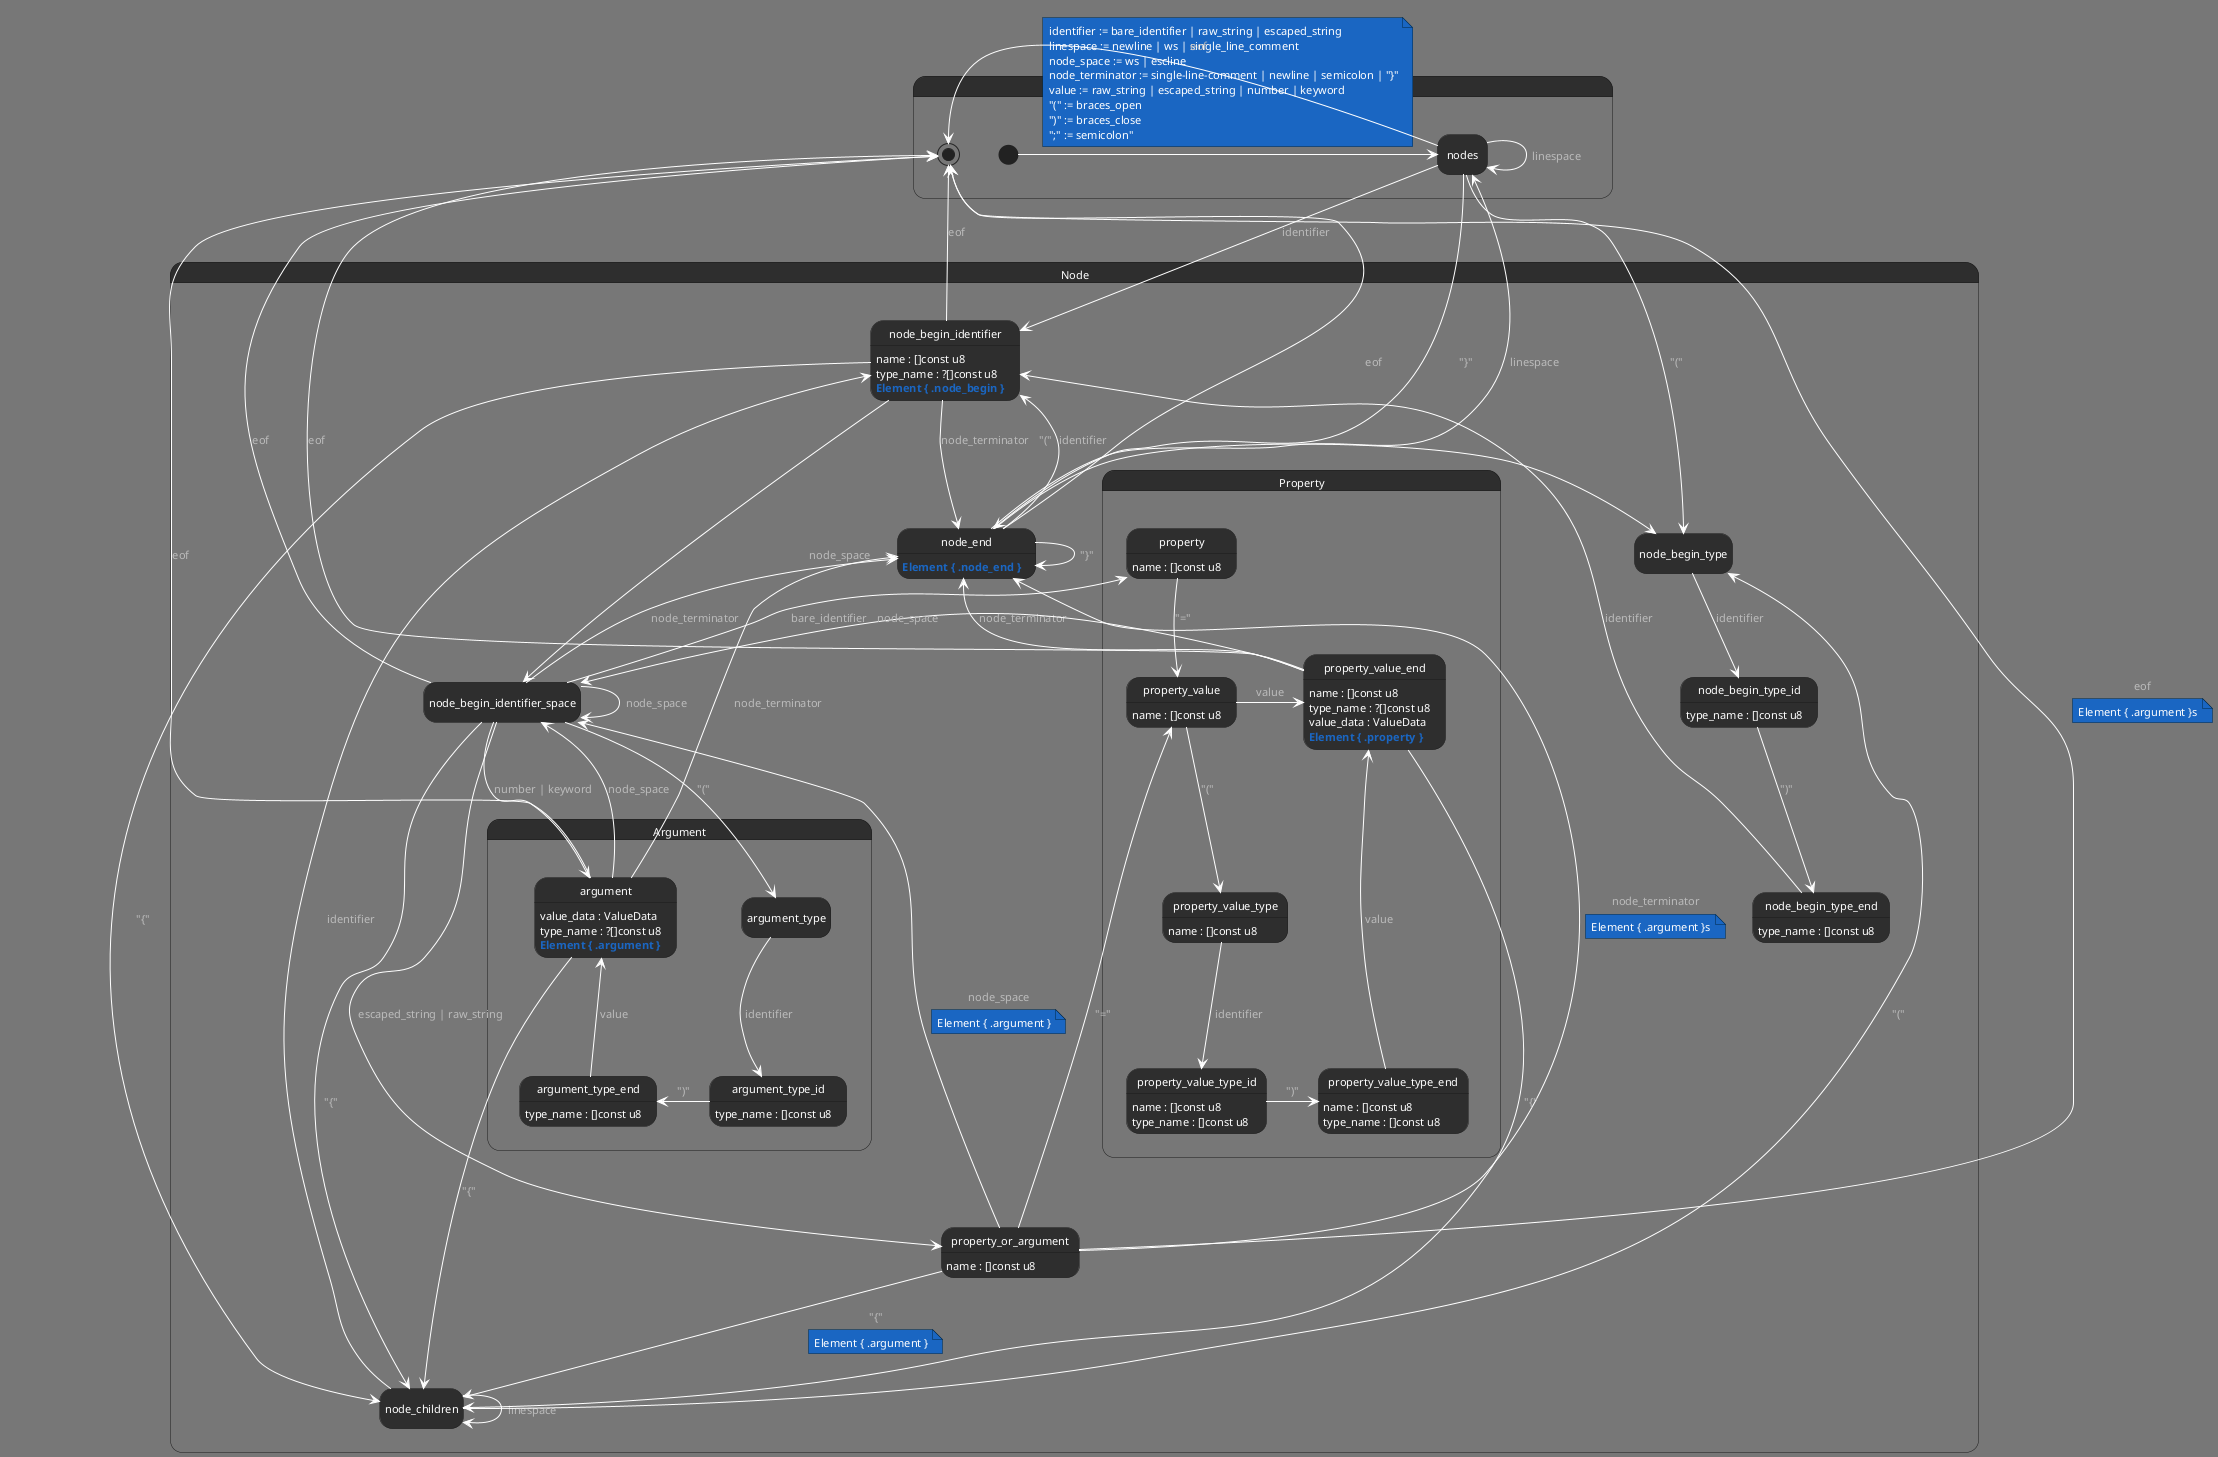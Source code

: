@startuml
hide empty description

!theme reddress-darkblue

!procedure $emit($ev)
  <b><font color=$ACCENT>$ev
!endprocedure

!procedure $emitNote($ev)
    note on link 
        $ev
    end note
!endprocedure

state Main {
    state start <<start>>
    state end <<end>>

    state nodes
}

state Node {
    state node_begin_type
    state node_begin_type_id
    state node_begin_type_end
    state node_begin_identifier
    state node_begin_identifier_space
    state property_or_argument
    state node_children
    state node_end

    Main -[hidden]down-> Node
    Node -[hidden]left-> Property
    Node -[hidden]right-> Argument
}

state Argument {
    state argument
    state argument_type
    state argument_type_id
    state argument_type_end
}

state Property {
    state property
    state property_value
    state property_value_type
    state property_value_type_id
    state property_value_type_end
    state property_value_end
}

' Start
start -> nodes

' Note
note on link
identifier := bare_identifier | raw_string | escaped_string
linespace := newline | ws | single_line_comment
node_space := ws | escline
node_terminator := single-line-comment | newline | semicolon | "}"
value := raw_string | escaped_string | number | keyword
"(" := braces_open
")" := braces_close
";" := semicolon"
end note

' Node End
nodes -> nodes : linespace
nodes -down-> node_end : "}"
nodes -down-> node_begin_type : "("
nodes --> node_begin_identifier : identifier
nodes -right-> end : eof

' Node Begin
node_begin_type -down-> node_begin_type_id : identifier
node_begin_type_id -down-> node_begin_type_end : ")"
node_begin_type_end -up-> node_begin_identifier : identifier
node_begin_type_id : type_name : []const u8
node_begin_type_end : type_name : []const u8

' Node Begin Identifier
node_begin_identifier -right-> node_end : node_terminator
node_begin_identifier -up-> end : eof
node_begin_identifier -down--> node_begin_identifier_space : node_space
node_begin_identifier -down-> node_children : "{"
node_begin_identifier : name : []const u8
node_begin_identifier : type_name : ?[]const u8
node_begin_identifier : $emit("Element { .node_begin }")

' Node Begin Identifier Space
node_begin_identifier_space -up-> node_end : node_terminator
node_begin_identifier_space -up-> end : eof
node_begin_identifier_space -> node_begin_identifier_space : node_space
node_begin_identifier_space -down-> node_children : "{"
node_begin_identifier_space ----> property_or_argument : escaped_string | raw_string
node_begin_identifier_space -left-> property : bare_identifier
node_begin_identifier_space -down-> argument : number | keyword
node_begin_identifier_space --> argument_type : "("

' Node Chidlren
node_children -> node_children : linespace
node_children -up-> node_begin_type : "("
node_children --> node_begin_identifier : identifier

node_end -up-> nodes : linespace
node_end -> node_end : "}"
node_end -up-> end : eof
node_end -> node_begin_type : "("
node_end -> node_begin_identifier : identifier
node_end : $emit("Element { .node_end }")

property_or_argument -up-> node_end : node_terminator
$emitNote("Element { .argument }s")
property_or_argument -up-> end : eof
$emitNote("Element { .argument }s")
property_or_argument -up-> node_begin_identifier_space : node_space
$emitNote("Element { .argument }")
property_or_argument -right-> node_children : "{"
$emitNote("Element { .argument }")
property_or_argument -left-> property_value : "="
property_or_argument : name : []const u8

' Property
property --> property_value : "="
property : name : []const u8

' Property Value
property_value --> property_value_type : "("
property_value -left-> property_value_end : value
property_value : name : []const u8

' Property Value Type
property_value_type -down-> property_value_type_id : identifier
property_value_type_id -right-> property_value_type_end : ")"
property_value_type_end -left-> property_value_end : value
property_value_type : name : []const u8
property_value_type_id : name : []const u8
property_value_type_id : type_name : []const u8
property_value_type_end : name : []const u8
property_value_type_end : type_name : []const u8

' Property Value End
property_value_end -up-> node_end : node_terminator
property_value_end -up-> end : eof
property_value_end -right-> node_begin_identifier_space : node_space
property_value_end -down---> node_children : "{"
property_value_end : name : []const u8
property_value_end : type_name : ?[]const u8
property_value_end : value_data : ValueData
property_value_end : $emit("Element { .property }")

' Argument
argument -left-> node_end : node_terminator
argument -up-> end : eof
argument -left-> node_begin_identifier_space : node_space
argument -down---> node_children : "{"
argument : value_data : ValueData
argument : type_name : ?[]const u8
argument : $emit("Element { .argument }")

' Argument Type
argument_type --> argument_type_id : identifier
argument_type_id -> argument_type_end : ")"
argument_type_end -up-> argument : value
argument_type_id : type_name : []const u8
argument_type_end : type_name : []const u8

@enduml


